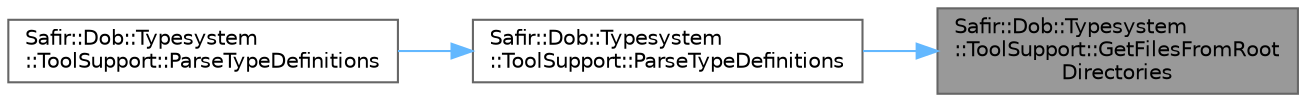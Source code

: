 digraph "Safir::Dob::Typesystem::ToolSupport::GetFilesFromRootDirectories"
{
 // LATEX_PDF_SIZE
  bgcolor="transparent";
  edge [fontname=Helvetica,fontsize=10,labelfontname=Helvetica,labelfontsize=10];
  node [fontname=Helvetica,fontsize=10,shape=box,height=0.2,width=0.4];
  rankdir="RL";
  Node1 [label="Safir::Dob::Typesystem\l::ToolSupport::GetFilesFromRoot\lDirectories",height=0.2,width=0.4,color="gray40", fillcolor="grey60", style="filled", fontcolor="black",tooltip="Extract all files from the given root folders separated as dou- and dom- files."];
  Node1 -> Node2 [dir="back",color="steelblue1",style="solid"];
  Node2 [label="Safir::Dob::Typesystem\l::ToolSupport::ParseTypeDefinitions",height=0.2,width=0.4,color="grey40", fillcolor="white", style="filled",URL="$a00405.html#ace6d6b26b3288369f72ec33036e8aeeb",tooltip="Will validate and parse a complete set of dou- and dom-files."];
  Node2 -> Node3 [dir="back",color="steelblue1",style="solid"];
  Node3 [label="Safir::Dob::Typesystem\l::ToolSupport::ParseTypeDefinitions",height=0.2,width=0.4,color="grey40", fillcolor="white", style="filled",URL="$a00405.html#a0d41773811fa5fb5ecb6361c53579067",tooltip="Will validate and parse a complete set of dou- and dom-files from If no error occurs,..."];
}
